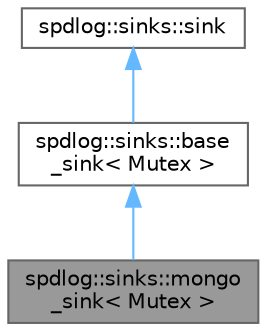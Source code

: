 digraph "spdlog::sinks::mongo_sink&lt; Mutex &gt;"
{
 // LATEX_PDF_SIZE
  bgcolor="transparent";
  edge [fontname=Helvetica,fontsize=10,labelfontname=Helvetica,labelfontsize=10];
  node [fontname=Helvetica,fontsize=10,shape=box,height=0.2,width=0.4];
  Node1 [id="Node000001",label="spdlog::sinks::mongo\l_sink\< Mutex \>",height=0.2,width=0.4,color="gray40", fillcolor="grey60", style="filled", fontcolor="black",tooltip=" "];
  Node2 -> Node1 [id="edge3_Node000001_Node000002",dir="back",color="steelblue1",style="solid",tooltip=" "];
  Node2 [id="Node000002",label="spdlog::sinks::base\l_sink\< Mutex \>",height=0.2,width=0.4,color="gray40", fillcolor="white", style="filled",URL="$classspdlog_1_1sinks_1_1base__sink.html",tooltip=" "];
  Node3 -> Node2 [id="edge4_Node000002_Node000003",dir="back",color="steelblue1",style="solid",tooltip=" "];
  Node3 [id="Node000003",label="spdlog::sinks::sink",height=0.2,width=0.4,color="gray40", fillcolor="white", style="filled",URL="$classspdlog_1_1sinks_1_1sink.html",tooltip=" "];
}
